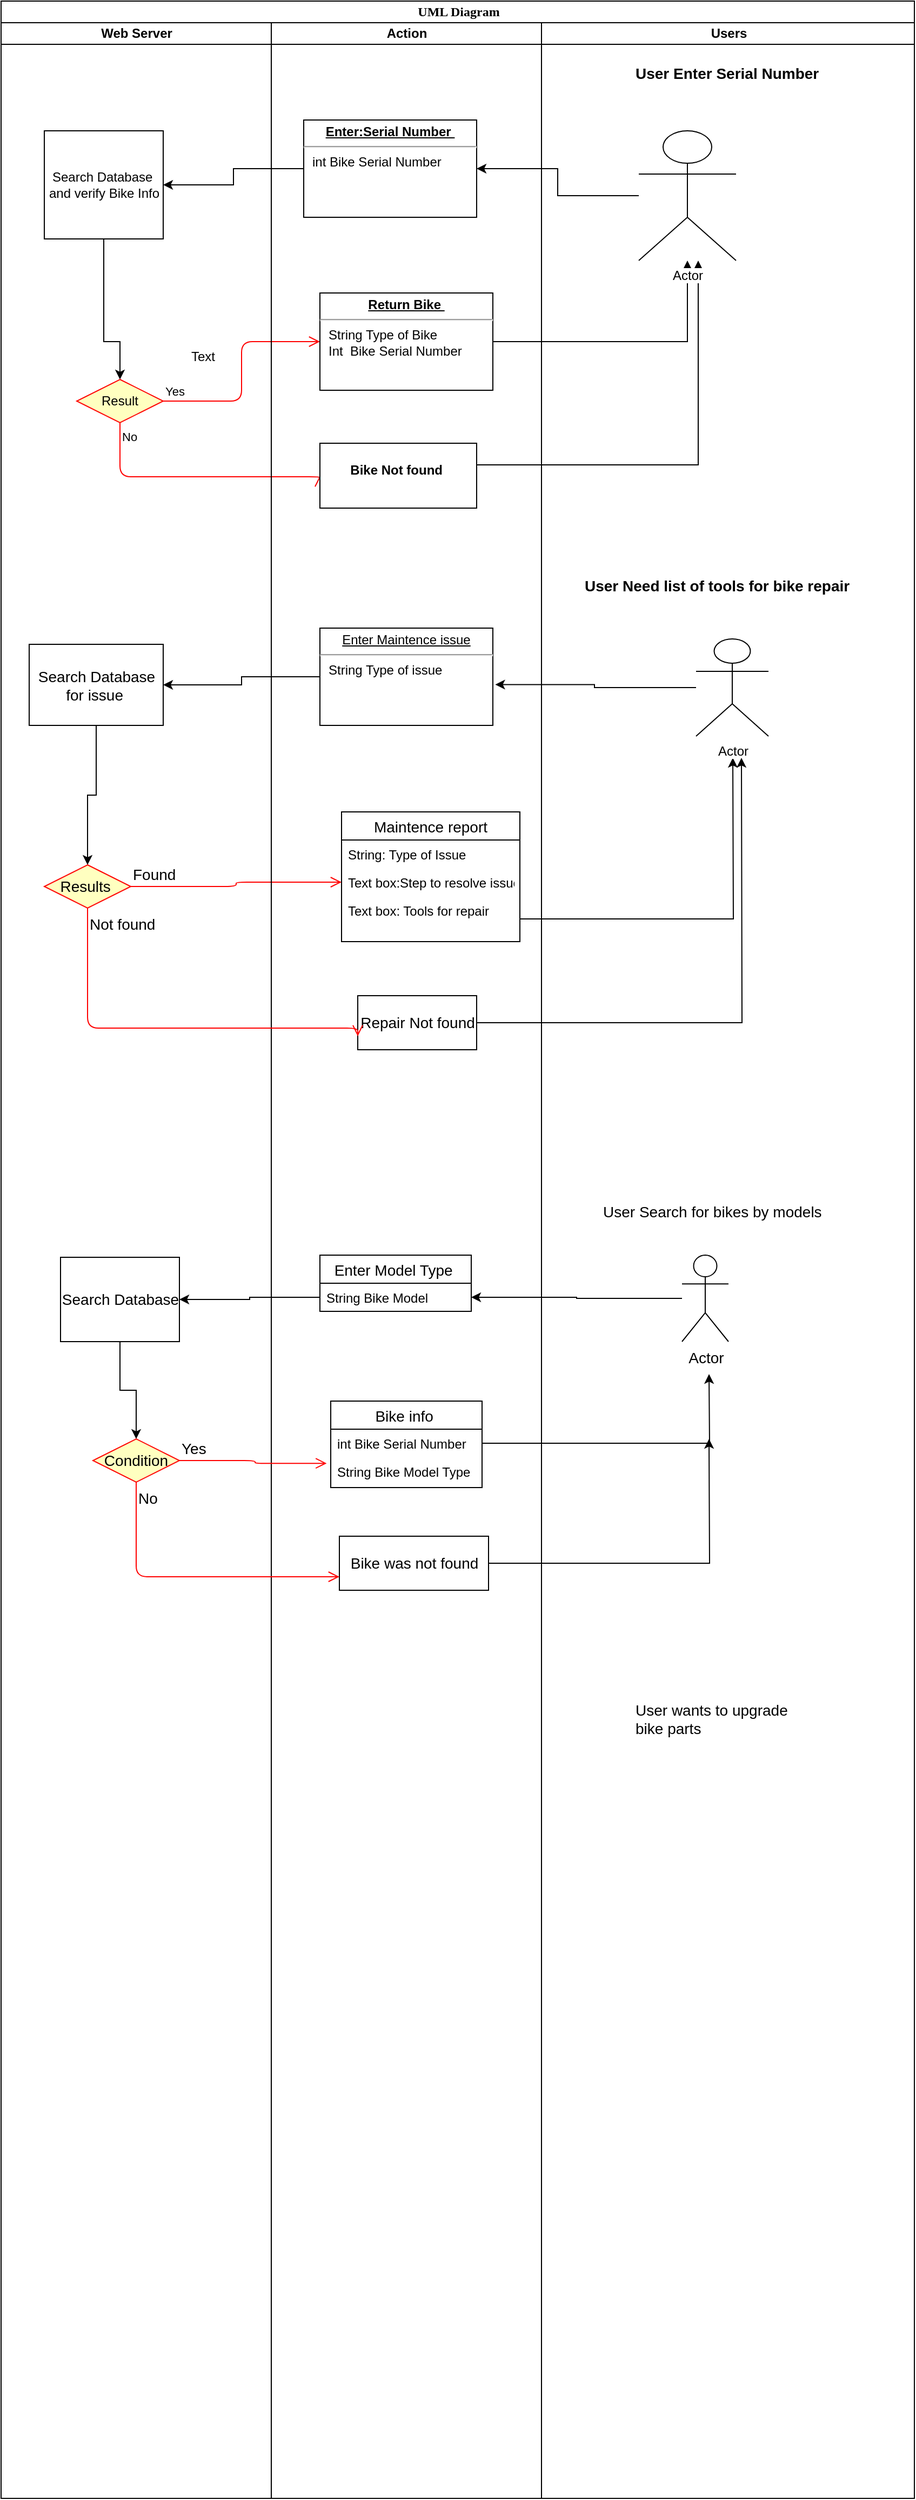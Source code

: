 <mxfile version="10.5.0" type="github"><diagram name="Page-1" id="0783ab3e-0a74-02c8-0abd-f7b4e66b4bec"><mxGraphModel dx="995" dy="582" grid="1" gridSize="10" guides="1" tooltips="1" connect="1" arrows="1" fold="1" page="1" pageScale="1" pageWidth="850" pageHeight="1100" background="#ffffff" math="0" shadow="0"><root><mxCell id="0"/><mxCell id="1" parent="0"/><mxCell id="1c1d494c118603dd-1" value="UML Diagram" style="swimlane;html=1;childLayout=stackLayout;startSize=20;rounded=0;shadow=0;comic=0;labelBackgroundColor=none;strokeColor=#000000;strokeWidth=1;fillColor=#ffffff;fontFamily=Verdana;fontSize=12;fontColor=#000000;align=center;" parent="1" vertex="1"><mxGeometry x="25" y="30" width="845" height="2310" as="geometry"/></mxCell><mxCell id="M19jZYQVw4O0VllqQNXt-19" style="edgeStyle=orthogonalEdgeStyle;rounded=0;orthogonalLoop=1;jettySize=auto;html=1;entryX=1;entryY=0.5;entryDx=0;entryDy=0;" edge="1" parent="1c1d494c118603dd-1" source="M19jZYQVw4O0VllqQNXt-10" target="M19jZYQVw4O0VllqQNXt-16"><mxGeometry relative="1" as="geometry"/></mxCell><mxCell id="1c1d494c118603dd-2" value="Web Server" style="swimlane;html=1;startSize=20;" parent="1c1d494c118603dd-1" vertex="1"><mxGeometry y="20" width="250" height="2290" as="geometry"/></mxCell><mxCell id="M19jZYQVw4O0VllqQNXt-8" value="Search Database&amp;nbsp;&lt;br&gt;and verify Bike Info&lt;br&gt;" style="html=1;" vertex="1" parent="1c1d494c118603dd-2"><mxGeometry x="40" y="100" width="110" height="100" as="geometry"/></mxCell><mxCell id="M19jZYQVw4O0VllqQNXt-72" value="Result" style="rhombus;whiteSpace=wrap;html=1;fillColor=#ffffc0;strokeColor=#ff0000;" vertex="1" parent="1c1d494c118603dd-2"><mxGeometry x="70" y="330" width="80" height="40" as="geometry"/></mxCell><mxCell id="M19jZYQVw4O0VllqQNXt-69" style="edgeStyle=orthogonalEdgeStyle;rounded=0;orthogonalLoop=1;jettySize=auto;html=1;entryX=0.5;entryY=0;entryDx=0;entryDy=0;" edge="1" parent="1c1d494c118603dd-2" source="M19jZYQVw4O0VllqQNXt-8" target="M19jZYQVw4O0VllqQNXt-72"><mxGeometry relative="1" as="geometry"><mxPoint x="95" y="360" as="targetPoint"/><Array as="points"><mxPoint x="95" y="295"/><mxPoint x="110" y="295"/></Array></mxGeometry></mxCell><mxCell id="M19jZYQVw4O0VllqQNXt-101" style="edgeStyle=orthogonalEdgeStyle;rounded=0;orthogonalLoop=1;jettySize=auto;html=1;entryX=0.5;entryY=0;entryDx=0;entryDy=0;fontSize=14;" edge="1" parent="1c1d494c118603dd-2" source="M19jZYQVw4O0VllqQNXt-90" target="M19jZYQVw4O0VllqQNXt-98"><mxGeometry relative="1" as="geometry"/></mxCell><mxCell id="M19jZYQVw4O0VllqQNXt-90" value="Search Database&lt;br&gt;for issue&amp;nbsp;&lt;br&gt;" style="html=1;fontSize=14;" vertex="1" parent="1c1d494c118603dd-2"><mxGeometry x="26" y="575" width="124" height="75" as="geometry"/></mxCell><mxCell id="M19jZYQVw4O0VllqQNXt-98" value="Results&amp;nbsp;" style="rhombus;whiteSpace=wrap;html=1;fillColor=#ffffc0;strokeColor=#ff0000;fontSize=14;" vertex="1" parent="1c1d494c118603dd-2"><mxGeometry x="40" y="779" width="80" height="40" as="geometry"/></mxCell><mxCell id="M19jZYQVw4O0VllqQNXt-140" style="edgeStyle=orthogonalEdgeStyle;rounded=0;orthogonalLoop=1;jettySize=auto;html=1;entryX=0.5;entryY=0;entryDx=0;entryDy=0;fontSize=14;" edge="1" parent="1c1d494c118603dd-2" source="M19jZYQVw4O0VllqQNXt-126" target="M19jZYQVw4O0VllqQNXt-127"><mxGeometry relative="1" as="geometry"/></mxCell><mxCell id="M19jZYQVw4O0VllqQNXt-126" value="Search Database" style="html=1;fontSize=14;" vertex="1" parent="1c1d494c118603dd-2"><mxGeometry x="55" y="1142" width="110" height="78" as="geometry"/></mxCell><mxCell id="M19jZYQVw4O0VllqQNXt-127" value="Condition" style="rhombus;whiteSpace=wrap;html=1;fillColor=#ffffc0;strokeColor=#ff0000;fontSize=14;" vertex="1" parent="1c1d494c118603dd-2"><mxGeometry x="85" y="1310" width="80" height="40" as="geometry"/></mxCell><mxCell id="M19jZYQVw4O0VllqQNXt-66" style="edgeStyle=orthogonalEdgeStyle;rounded=0;orthogonalLoop=1;jettySize=auto;html=1;entryX=1;entryY=0.5;entryDx=0;entryDy=0;" edge="1" parent="1c1d494c118603dd-1" source="M19jZYQVw4O0VllqQNXt-16" target="M19jZYQVw4O0VllqQNXt-8"><mxGeometry relative="1" as="geometry"/></mxCell><mxCell id="M19jZYQVw4O0VllqQNXt-71" style="edgeStyle=orthogonalEdgeStyle;rounded=0;orthogonalLoop=1;jettySize=auto;html=1;" edge="1" parent="1c1d494c118603dd-1" source="M19jZYQVw4O0VllqQNXt-68" target="M19jZYQVw4O0VllqQNXt-10"><mxGeometry relative="1" as="geometry"/></mxCell><mxCell id="M19jZYQVw4O0VllqQNXt-74" value="No" style="edgeStyle=orthogonalEdgeStyle;html=1;align=left;verticalAlign=top;endArrow=open;endSize=8;strokeColor=#ff0000;entryX=0;entryY=0.5;entryDx=0;entryDy=0;" edge="1" source="M19jZYQVw4O0VllqQNXt-72" parent="1c1d494c118603dd-1" target="M19jZYQVw4O0VllqQNXt-75"><mxGeometry x="-1" relative="1" as="geometry"><mxPoint x="110" y="490" as="targetPoint"/><Array as="points"><mxPoint x="110" y="440"/></Array></mxGeometry></mxCell><mxCell id="M19jZYQVw4O0VllqQNXt-77" style="edgeStyle=orthogonalEdgeStyle;rounded=0;orthogonalLoop=1;jettySize=auto;html=1;" edge="1" parent="1c1d494c118603dd-1" source="M19jZYQVw4O0VllqQNXt-75"><mxGeometry relative="1" as="geometry"><mxPoint x="645" y="240" as="targetPoint"/><Array as="points"><mxPoint x="645" y="429"/></Array></mxGeometry></mxCell><mxCell id="M19jZYQVw4O0VllqQNXt-73" value="Yes" style="edgeStyle=orthogonalEdgeStyle;html=1;align=left;verticalAlign=bottom;endArrow=open;endSize=8;strokeColor=#ff0000;entryX=0;entryY=0.5;entryDx=0;entryDy=0;exitX=1;exitY=0.5;exitDx=0;exitDy=0;" edge="1" source="M19jZYQVw4O0VllqQNXt-72" parent="1c1d494c118603dd-1" target="M19jZYQVw4O0VllqQNXt-68"><mxGeometry x="-1" relative="1" as="geometry"><mxPoint x="225" y="700" as="targetPoint"/><mxPoint x="165" y="362" as="sourcePoint"/></mxGeometry></mxCell><mxCell id="M19jZYQVw4O0VllqQNXt-96" style="edgeStyle=orthogonalEdgeStyle;rounded=0;orthogonalLoop=1;jettySize=auto;html=1;entryX=1.014;entryY=0.58;entryDx=0;entryDy=0;entryPerimeter=0;fontSize=14;" edge="1" parent="1c1d494c118603dd-1" source="M19jZYQVw4O0VllqQNXt-86" target="M19jZYQVw4O0VllqQNXt-88"><mxGeometry relative="1" as="geometry"/></mxCell><mxCell id="M19jZYQVw4O0VllqQNXt-97" style="edgeStyle=orthogonalEdgeStyle;rounded=0;orthogonalLoop=1;jettySize=auto;html=1;entryX=1;entryY=0.5;entryDx=0;entryDy=0;fontSize=14;" edge="1" parent="1c1d494c118603dd-1" source="M19jZYQVw4O0VllqQNXt-88" target="M19jZYQVw4O0VllqQNXt-90"><mxGeometry relative="1" as="geometry"/></mxCell><mxCell id="M19jZYQVw4O0VllqQNXt-99" value="Found&amp;nbsp;" style="edgeStyle=orthogonalEdgeStyle;html=1;align=left;verticalAlign=bottom;endArrow=open;endSize=8;strokeColor=#ff0000;fontSize=14;entryX=0;entryY=0.5;entryDx=0;entryDy=0;" edge="1" source="M19jZYQVw4O0VllqQNXt-98" parent="1c1d494c118603dd-1" target="M19jZYQVw4O0VllqQNXt-94"><mxGeometry x="-1" relative="1" as="geometry"><mxPoint x="220" y="819" as="targetPoint"/></mxGeometry></mxCell><mxCell id="M19jZYQVw4O0VllqQNXt-104" style="edgeStyle=orthogonalEdgeStyle;rounded=0;orthogonalLoop=1;jettySize=auto;html=1;fontSize=14;exitX=1;exitY=0.5;exitDx=0;exitDy=0;" edge="1" parent="1c1d494c118603dd-1" source="M19jZYQVw4O0VllqQNXt-95"><mxGeometry relative="1" as="geometry"><mxPoint x="677" y="700" as="targetPoint"/></mxGeometry></mxCell><mxCell id="1c1d494c118603dd-3" value="Action" style="swimlane;html=1;startSize=20;" parent="1c1d494c118603dd-1" vertex="1"><mxGeometry x="250" y="20" width="250" height="2290" as="geometry"/></mxCell><mxCell id="M19jZYQVw4O0VllqQNXt-16" value="&lt;p style=&quot;margin: 0px ; margin-top: 4px ; text-align: center ; text-decoration: underline&quot;&gt;&lt;b&gt;Enter:Serial Number&amp;nbsp;&lt;/b&gt;&lt;/p&gt;&lt;hr&gt;&lt;p style=&quot;margin: 0px ; margin-left: 8px&quot;&gt;&lt;span&gt;int Bike Serial Number&lt;/span&gt;&lt;br&gt;&lt;/p&gt;" style="verticalAlign=top;align=left;overflow=fill;fontSize=12;fontFamily=Helvetica;html=1;" vertex="1" parent="1c1d494c118603dd-3"><mxGeometry x="30" y="90" width="160" height="90" as="geometry"/></mxCell><mxCell id="M19jZYQVw4O0VllqQNXt-68" value="&lt;p style=&quot;margin: 0px ; margin-top: 4px ; text-align: center ; text-decoration: underline&quot;&gt;&lt;b&gt;Return Bike&amp;nbsp;&lt;/b&gt;&lt;/p&gt;&lt;hr&gt;&lt;p style=&quot;margin: 0px ; margin-left: 8px&quot;&gt;String Type of Bike&amp;nbsp;&lt;br&gt;Int&amp;nbsp; Bike Serial Number&amp;nbsp;&amp;nbsp;&lt;br&gt;&lt;br&gt;&lt;/p&gt;" style="verticalAlign=top;align=left;overflow=fill;fontSize=12;fontFamily=Helvetica;html=1;" vertex="1" parent="1c1d494c118603dd-3"><mxGeometry x="45" y="250" width="160" height="90" as="geometry"/></mxCell><mxCell id="M19jZYQVw4O0VllqQNXt-75" value="&lt;p style=&quot;margin: 0px ; margin-top: 4px ; text-align: center&quot;&gt;&lt;br&gt;&lt;b&gt;Bike Not found&amp;nbsp;&lt;/b&gt;&lt;/p&gt;" style="verticalAlign=top;align=left;overflow=fill;fontSize=12;fontFamily=Helvetica;html=1;" vertex="1" parent="1c1d494c118603dd-3"><mxGeometry x="45" y="389" width="145" height="60" as="geometry"/></mxCell><mxCell id="M19jZYQVw4O0VllqQNXt-88" value="&lt;p style=&quot;margin: 0px ; margin-top: 4px ; text-align: center ; text-decoration: underline&quot;&gt;Enter Maintence issue&lt;/p&gt;&lt;hr&gt;&lt;p style=&quot;margin: 0px ; margin-left: 8px&quot;&gt;String Type of issue&lt;br&gt;&lt;br&gt;&lt;/p&gt;" style="verticalAlign=top;align=left;overflow=fill;fontSize=12;fontFamily=Helvetica;html=1;" vertex="1" parent="1c1d494c118603dd-3"><mxGeometry x="45" y="560" width="160" height="90" as="geometry"/></mxCell><mxCell id="M19jZYQVw4O0VllqQNXt-92" value="Maintence report" style="swimlane;fontStyle=0;childLayout=stackLayout;horizontal=1;startSize=26;fillColor=none;horizontalStack=0;resizeParent=1;resizeParentMax=0;resizeLast=0;collapsible=1;marginBottom=0;fontSize=14;" vertex="1" parent="1c1d494c118603dd-3"><mxGeometry x="65" y="730" width="165" height="120" as="geometry"/></mxCell><mxCell id="M19jZYQVw4O0VllqQNXt-93" value="String: Type of Issue " style="text;strokeColor=none;fillColor=none;align=left;verticalAlign=top;spacingLeft=4;spacingRight=4;overflow=hidden;rotatable=0;points=[[0,0.5],[1,0.5]];portConstraint=eastwest;" vertex="1" parent="M19jZYQVw4O0VllqQNXt-92"><mxGeometry y="26" width="165" height="26" as="geometry"/></mxCell><mxCell id="M19jZYQVw4O0VllqQNXt-94" value="Text box:Step to resolve issue" style="text;strokeColor=none;fillColor=none;align=left;verticalAlign=top;spacingLeft=4;spacingRight=4;overflow=hidden;rotatable=0;points=[[0,0.5],[1,0.5]];portConstraint=eastwest;" vertex="1" parent="M19jZYQVw4O0VllqQNXt-92"><mxGeometry y="52" width="165" height="26" as="geometry"/></mxCell><mxCell id="M19jZYQVw4O0VllqQNXt-95" value="Text box: Tools for repair" style="text;strokeColor=none;fillColor=none;align=left;verticalAlign=top;spacingLeft=4;spacingRight=4;overflow=hidden;rotatable=0;points=[[0,0.5],[1,0.5]];portConstraint=eastwest;" vertex="1" parent="M19jZYQVw4O0VllqQNXt-92"><mxGeometry y="78" width="165" height="42" as="geometry"/></mxCell><mxCell id="M19jZYQVw4O0VllqQNXt-108" value="Repair Not found" style="html=1;fontSize=14;" vertex="1" parent="1c1d494c118603dd-3"><mxGeometry x="80" y="900" width="110" height="50" as="geometry"/></mxCell><mxCell id="M19jZYQVw4O0VllqQNXt-122" value="Enter Model Type " style="swimlane;fontStyle=0;childLayout=stackLayout;horizontal=1;startSize=26;fillColor=none;horizontalStack=0;resizeParent=1;resizeParentMax=0;resizeLast=0;collapsible=1;marginBottom=0;fontSize=14;" vertex="1" parent="1c1d494c118603dd-3"><mxGeometry x="45" y="1140" width="140" height="52" as="geometry"/></mxCell><mxCell id="M19jZYQVw4O0VllqQNXt-123" value="String Bike Model " style="text;strokeColor=none;fillColor=none;align=left;verticalAlign=top;spacingLeft=4;spacingRight=4;overflow=hidden;rotatable=0;points=[[0,0.5],[1,0.5]];portConstraint=eastwest;" vertex="1" parent="M19jZYQVw4O0VllqQNXt-122"><mxGeometry y="26" width="140" height="26" as="geometry"/></mxCell><mxCell id="M19jZYQVw4O0VllqQNXt-133" value="Bike info " style="swimlane;fontStyle=0;childLayout=stackLayout;horizontal=1;startSize=26;fillColor=none;horizontalStack=0;resizeParent=1;resizeParentMax=0;resizeLast=0;collapsible=1;marginBottom=0;fontSize=14;" vertex="1" parent="1c1d494c118603dd-3"><mxGeometry x="55" y="1275" width="140" height="80" as="geometry"/></mxCell><mxCell id="M19jZYQVw4O0VllqQNXt-134" value="int Bike Serial Number" style="text;strokeColor=none;fillColor=none;align=left;verticalAlign=top;spacingLeft=4;spacingRight=4;overflow=hidden;rotatable=0;points=[[0,0.5],[1,0.5]];portConstraint=eastwest;" vertex="1" parent="M19jZYQVw4O0VllqQNXt-133"><mxGeometry y="26" width="140" height="26" as="geometry"/></mxCell><mxCell id="M19jZYQVw4O0VllqQNXt-135" value="String Bike Model Type" style="text;strokeColor=none;fillColor=none;align=left;verticalAlign=top;spacingLeft=4;spacingRight=4;overflow=hidden;rotatable=0;points=[[0,0.5],[1,0.5]];portConstraint=eastwest;" vertex="1" parent="M19jZYQVw4O0VllqQNXt-133"><mxGeometry y="52" width="140" height="28" as="geometry"/></mxCell><mxCell id="M19jZYQVw4O0VllqQNXt-138" value="Bike was not found" style="html=1;fontSize=14;" vertex="1" parent="1c1d494c118603dd-3"><mxGeometry x="63" y="1400" width="138" height="50" as="geometry"/></mxCell><mxCell id="1c1d494c118603dd-4" value="Users" style="swimlane;html=1;startSize=20;" parent="1c1d494c118603dd-1" vertex="1"><mxGeometry x="500" y="20" width="345" height="2290" as="geometry"/></mxCell><mxCell id="M19jZYQVw4O0VllqQNXt-10" value="Actor" style="shape=umlActor;verticalLabelPosition=bottom;labelBackgroundColor=#ffffff;verticalAlign=top;html=1;" vertex="1" parent="1c1d494c118603dd-4"><mxGeometry x="90" y="100" width="90" height="120" as="geometry"/></mxCell><mxCell id="M19jZYQVw4O0VllqQNXt-84" value="User Enter Serial Number&amp;nbsp;" style="text;html=1;resizable=0;points=[];autosize=1;align=left;verticalAlign=top;spacingTop=-4;fontStyle=1;fontSize=14;" vertex="1" parent="1c1d494c118603dd-4"><mxGeometry x="85" y="36" width="160" height="20" as="geometry"/></mxCell><mxCell id="M19jZYQVw4O0VllqQNXt-78" value="User Need list of tools for bike repair&amp;nbsp;" style="text;html=1;resizable=0;points=[];autosize=1;align=left;verticalAlign=top;spacingTop=-4;fontStyle=1;fontSize=14;" vertex="1" parent="1c1d494c118603dd-4"><mxGeometry x="38" y="510" width="210" height="20" as="geometry"/></mxCell><mxCell id="M19jZYQVw4O0VllqQNXt-86" value="Actor" style="shape=umlActor;verticalLabelPosition=bottom;labelBackgroundColor=#ffffff;verticalAlign=top;html=1;" vertex="1" parent="1c1d494c118603dd-4"><mxGeometry x="143" y="570" width="67" height="90" as="geometry"/></mxCell><mxCell id="M19jZYQVw4O0VllqQNXt-118" value="User Search for bikes by models" style="text;html=1;resizable=0;points=[];autosize=1;align=left;verticalAlign=top;spacingTop=-4;fontSize=14;" vertex="1" parent="1c1d494c118603dd-4"><mxGeometry x="55" y="1089" width="220" height="20" as="geometry"/></mxCell><mxCell id="M19jZYQVw4O0VllqQNXt-120" value="Actor" style="shape=umlActor;verticalLabelPosition=bottom;labelBackgroundColor=#ffffff;verticalAlign=top;html=1;fontSize=14;" vertex="1" parent="1c1d494c118603dd-4"><mxGeometry x="130" y="1140" width="43" height="80" as="geometry"/></mxCell><mxCell id="M19jZYQVw4O0VllqQNXt-145" value="User wants to upgrade&amp;nbsp;&lt;br&gt;bike parts&amp;nbsp;&lt;br&gt;" style="text;html=1;resizable=0;points=[];autosize=1;align=left;verticalAlign=top;spacingTop=-4;fontSize=14;" vertex="1" parent="1c1d494c118603dd-4"><mxGeometry x="85" y="1550" width="160" height="40" as="geometry"/></mxCell><mxCell id="M19jZYQVw4O0VllqQNXt-100" value="Not found" style="edgeStyle=orthogonalEdgeStyle;html=1;align=left;verticalAlign=top;endArrow=open;endSize=8;strokeColor=#ff0000;fontSize=14;entryX=0;entryY=0.75;entryDx=0;entryDy=0;" edge="1" source="M19jZYQVw4O0VllqQNXt-98" parent="1c1d494c118603dd-1" target="M19jZYQVw4O0VllqQNXt-108"><mxGeometry x="-1" relative="1" as="geometry"><mxPoint x="80" y="899" as="targetPoint"/><Array as="points"><mxPoint x="80" y="950"/><mxPoint x="330" y="950"/></Array></mxGeometry></mxCell><mxCell id="M19jZYQVw4O0VllqQNXt-128" value="Yes" style="edgeStyle=orthogonalEdgeStyle;html=1;align=left;verticalAlign=bottom;endArrow=open;endSize=8;strokeColor=#ff0000;fontSize=14;entryX=-0.027;entryY=0.2;entryDx=0;entryDy=0;entryPerimeter=0;" edge="1" source="M19jZYQVw4O0VllqQNXt-127" parent="1c1d494c118603dd-1" target="M19jZYQVw4O0VllqQNXt-135"><mxGeometry x="-1" relative="1" as="geometry"><mxPoint x="185" y="1640" as="targetPoint"/></mxGeometry></mxCell><mxCell id="M19jZYQVw4O0VllqQNXt-129" value="No" style="edgeStyle=orthogonalEdgeStyle;html=1;align=left;verticalAlign=top;endArrow=open;endSize=8;strokeColor=#ff0000;fontSize=14;entryX=0;entryY=0.75;entryDx=0;entryDy=0;" edge="1" source="M19jZYQVw4O0VllqQNXt-127" parent="1c1d494c118603dd-1" target="M19jZYQVw4O0VllqQNXt-138"><mxGeometry x="-1" relative="1" as="geometry"><mxPoint x="255" y="1500" as="targetPoint"/><Array as="points"><mxPoint x="125" y="1458"/></Array></mxGeometry></mxCell><mxCell id="M19jZYQVw4O0VllqQNXt-143" style="edgeStyle=orthogonalEdgeStyle;rounded=0;orthogonalLoop=1;jettySize=auto;html=1;entryX=1;entryY=0.5;entryDx=0;entryDy=0;fontSize=14;" edge="1" parent="1c1d494c118603dd-1" source="M19jZYQVw4O0VllqQNXt-120" target="M19jZYQVw4O0VllqQNXt-123"><mxGeometry relative="1" as="geometry"/></mxCell><mxCell id="M19jZYQVw4O0VllqQNXt-144" style="edgeStyle=orthogonalEdgeStyle;rounded=0;orthogonalLoop=1;jettySize=auto;html=1;entryX=1;entryY=0.5;entryDx=0;entryDy=0;fontSize=14;" edge="1" parent="1c1d494c118603dd-1" source="M19jZYQVw4O0VllqQNXt-123" target="M19jZYQVw4O0VllqQNXt-126"><mxGeometry relative="1" as="geometry"/></mxCell><mxCell id="M19jZYQVw4O0VllqQNXt-70" value="Text" style="text;html=1;resizable=0;points=[];autosize=1;align=left;verticalAlign=top;spacingTop=-4;" vertex="1" parent="1"><mxGeometry x="199" y="349" width="40" height="20" as="geometry"/></mxCell><mxCell id="M19jZYQVw4O0VllqQNXt-109" style="edgeStyle=orthogonalEdgeStyle;rounded=0;orthogonalLoop=1;jettySize=auto;html=1;fontSize=14;" edge="1" parent="1" source="M19jZYQVw4O0VllqQNXt-108"><mxGeometry relative="1" as="geometry"><mxPoint x="710" y="730" as="targetPoint"/></mxGeometry></mxCell><mxCell id="M19jZYQVw4O0VllqQNXt-141" style="edgeStyle=orthogonalEdgeStyle;rounded=0;orthogonalLoop=1;jettySize=auto;html=1;fontSize=14;" edge="1" parent="1" source="M19jZYQVw4O0VllqQNXt-134"><mxGeometry relative="1" as="geometry"><mxPoint x="680" y="1300" as="targetPoint"/></mxGeometry></mxCell><mxCell id="M19jZYQVw4O0VllqQNXt-142" style="edgeStyle=orthogonalEdgeStyle;rounded=0;orthogonalLoop=1;jettySize=auto;html=1;fontSize=14;" edge="1" parent="1" source="M19jZYQVw4O0VllqQNXt-138"><mxGeometry relative="1" as="geometry"><mxPoint x="680" y="1360" as="targetPoint"/></mxGeometry></mxCell></root></mxGraphModel></diagram></mxfile>